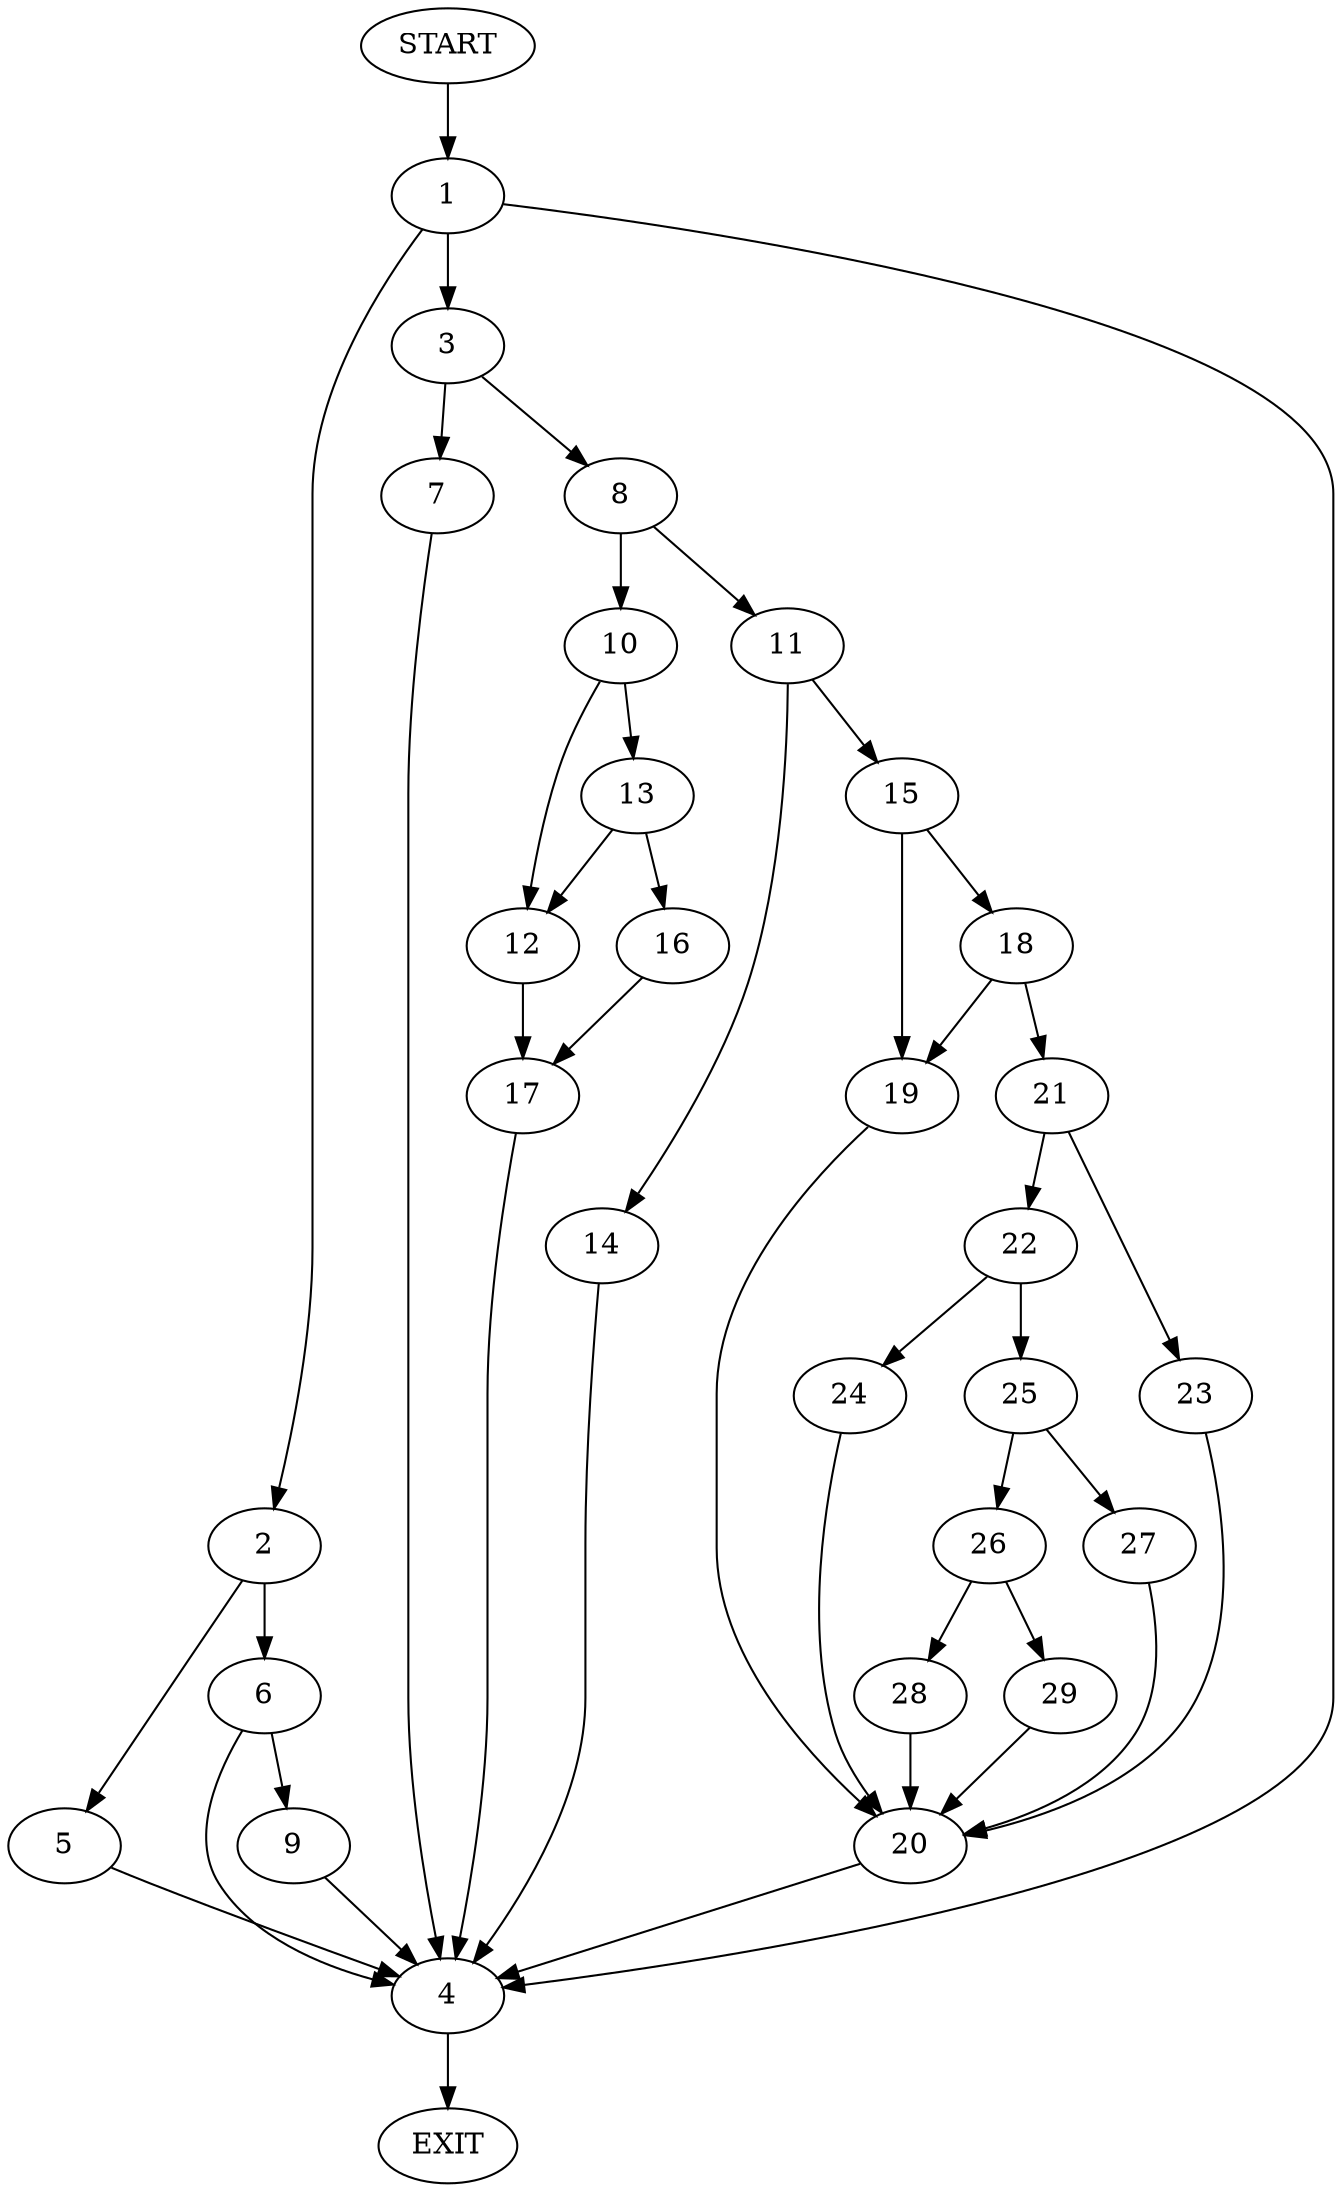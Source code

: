 digraph {
0 [label="START"]
30 [label="EXIT"]
0 -> 1
1 -> 2
1 -> 3
1 -> 4
4 -> 30
2 -> 5
2 -> 6
3 -> 7
3 -> 8
6 -> 9
6 -> 4
5 -> 4
9 -> 4
7 -> 4
8 -> 10
8 -> 11
10 -> 12
10 -> 13
11 -> 14
11 -> 15
13 -> 12
13 -> 16
12 -> 17
16 -> 17
17 -> 4
15 -> 18
15 -> 19
14 -> 4
19 -> 20
18 -> 21
18 -> 19
21 -> 22
21 -> 23
20 -> 4
23 -> 20
22 -> 24
22 -> 25
25 -> 26
25 -> 27
24 -> 20
27 -> 20
26 -> 28
26 -> 29
28 -> 20
29 -> 20
}
